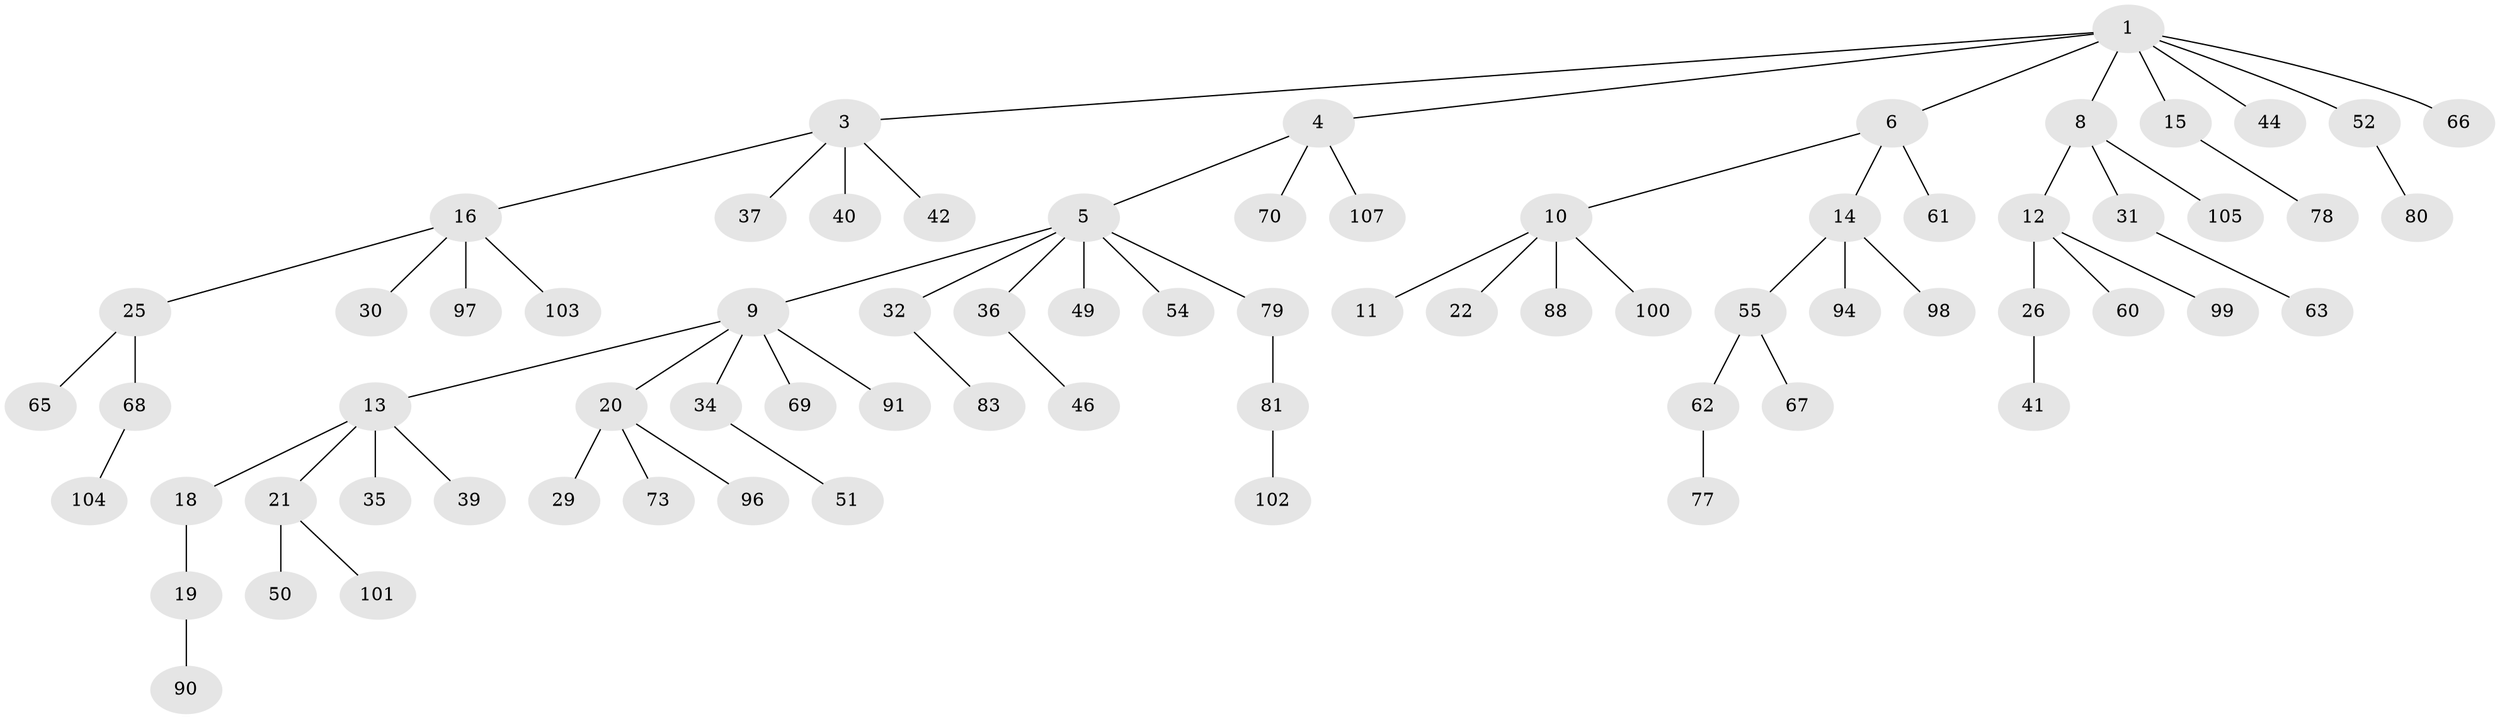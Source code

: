 // Generated by graph-tools (version 1.1) at 2025/24/03/03/25 07:24:07]
// undirected, 73 vertices, 72 edges
graph export_dot {
graph [start="1"]
  node [color=gray90,style=filled];
  1 [super="+2"];
  3 [super="+27"];
  4;
  5 [super="+7"];
  6 [super="+93"];
  8 [super="+24"];
  9 [super="+59"];
  10 [super="+23"];
  11;
  12 [super="+17"];
  13 [super="+33"];
  14 [super="+47"];
  15 [super="+28"];
  16 [super="+84"];
  18;
  19 [super="+57"];
  20 [super="+45"];
  21 [super="+38"];
  22;
  25 [super="+43"];
  26 [super="+89"];
  29 [super="+92"];
  30 [super="+56"];
  31 [super="+48"];
  32;
  34;
  35;
  36;
  37 [super="+72"];
  39 [super="+53"];
  40;
  41;
  42;
  44 [super="+76"];
  46 [super="+106"];
  49;
  50 [super="+75"];
  51;
  52 [super="+58"];
  54;
  55 [super="+64"];
  60 [super="+87"];
  61 [super="+95"];
  62 [super="+74"];
  63;
  65;
  66;
  67;
  68 [super="+82"];
  69;
  70 [super="+71"];
  73;
  77;
  78;
  79;
  80;
  81 [super="+85"];
  83 [super="+86"];
  88;
  90;
  91;
  94;
  96;
  97;
  98;
  99;
  100;
  101;
  102;
  103;
  104;
  105;
  107;
  1 -- 6;
  1 -- 44;
  1 -- 66;
  1 -- 3;
  1 -- 4;
  1 -- 52;
  1 -- 8;
  1 -- 15;
  3 -- 16;
  3 -- 42;
  3 -- 40;
  3 -- 37;
  4 -- 5;
  4 -- 70;
  4 -- 107;
  5 -- 36;
  5 -- 79;
  5 -- 32;
  5 -- 49;
  5 -- 54;
  5 -- 9;
  6 -- 10;
  6 -- 14;
  6 -- 61;
  8 -- 12;
  8 -- 105;
  8 -- 31;
  9 -- 13;
  9 -- 20;
  9 -- 34;
  9 -- 91;
  9 -- 69;
  10 -- 11;
  10 -- 22;
  10 -- 88;
  10 -- 100;
  12 -- 60;
  12 -- 99;
  12 -- 26;
  13 -- 18;
  13 -- 21;
  13 -- 35;
  13 -- 39;
  14 -- 94;
  14 -- 98;
  14 -- 55;
  15 -- 78;
  16 -- 25;
  16 -- 30;
  16 -- 97;
  16 -- 103;
  18 -- 19;
  19 -- 90;
  20 -- 29;
  20 -- 73;
  20 -- 96;
  21 -- 50;
  21 -- 101;
  25 -- 65;
  25 -- 68;
  26 -- 41;
  31 -- 63;
  32 -- 83;
  34 -- 51;
  36 -- 46;
  52 -- 80;
  55 -- 62;
  55 -- 67;
  62 -- 77;
  68 -- 104;
  79 -- 81;
  81 -- 102;
}

